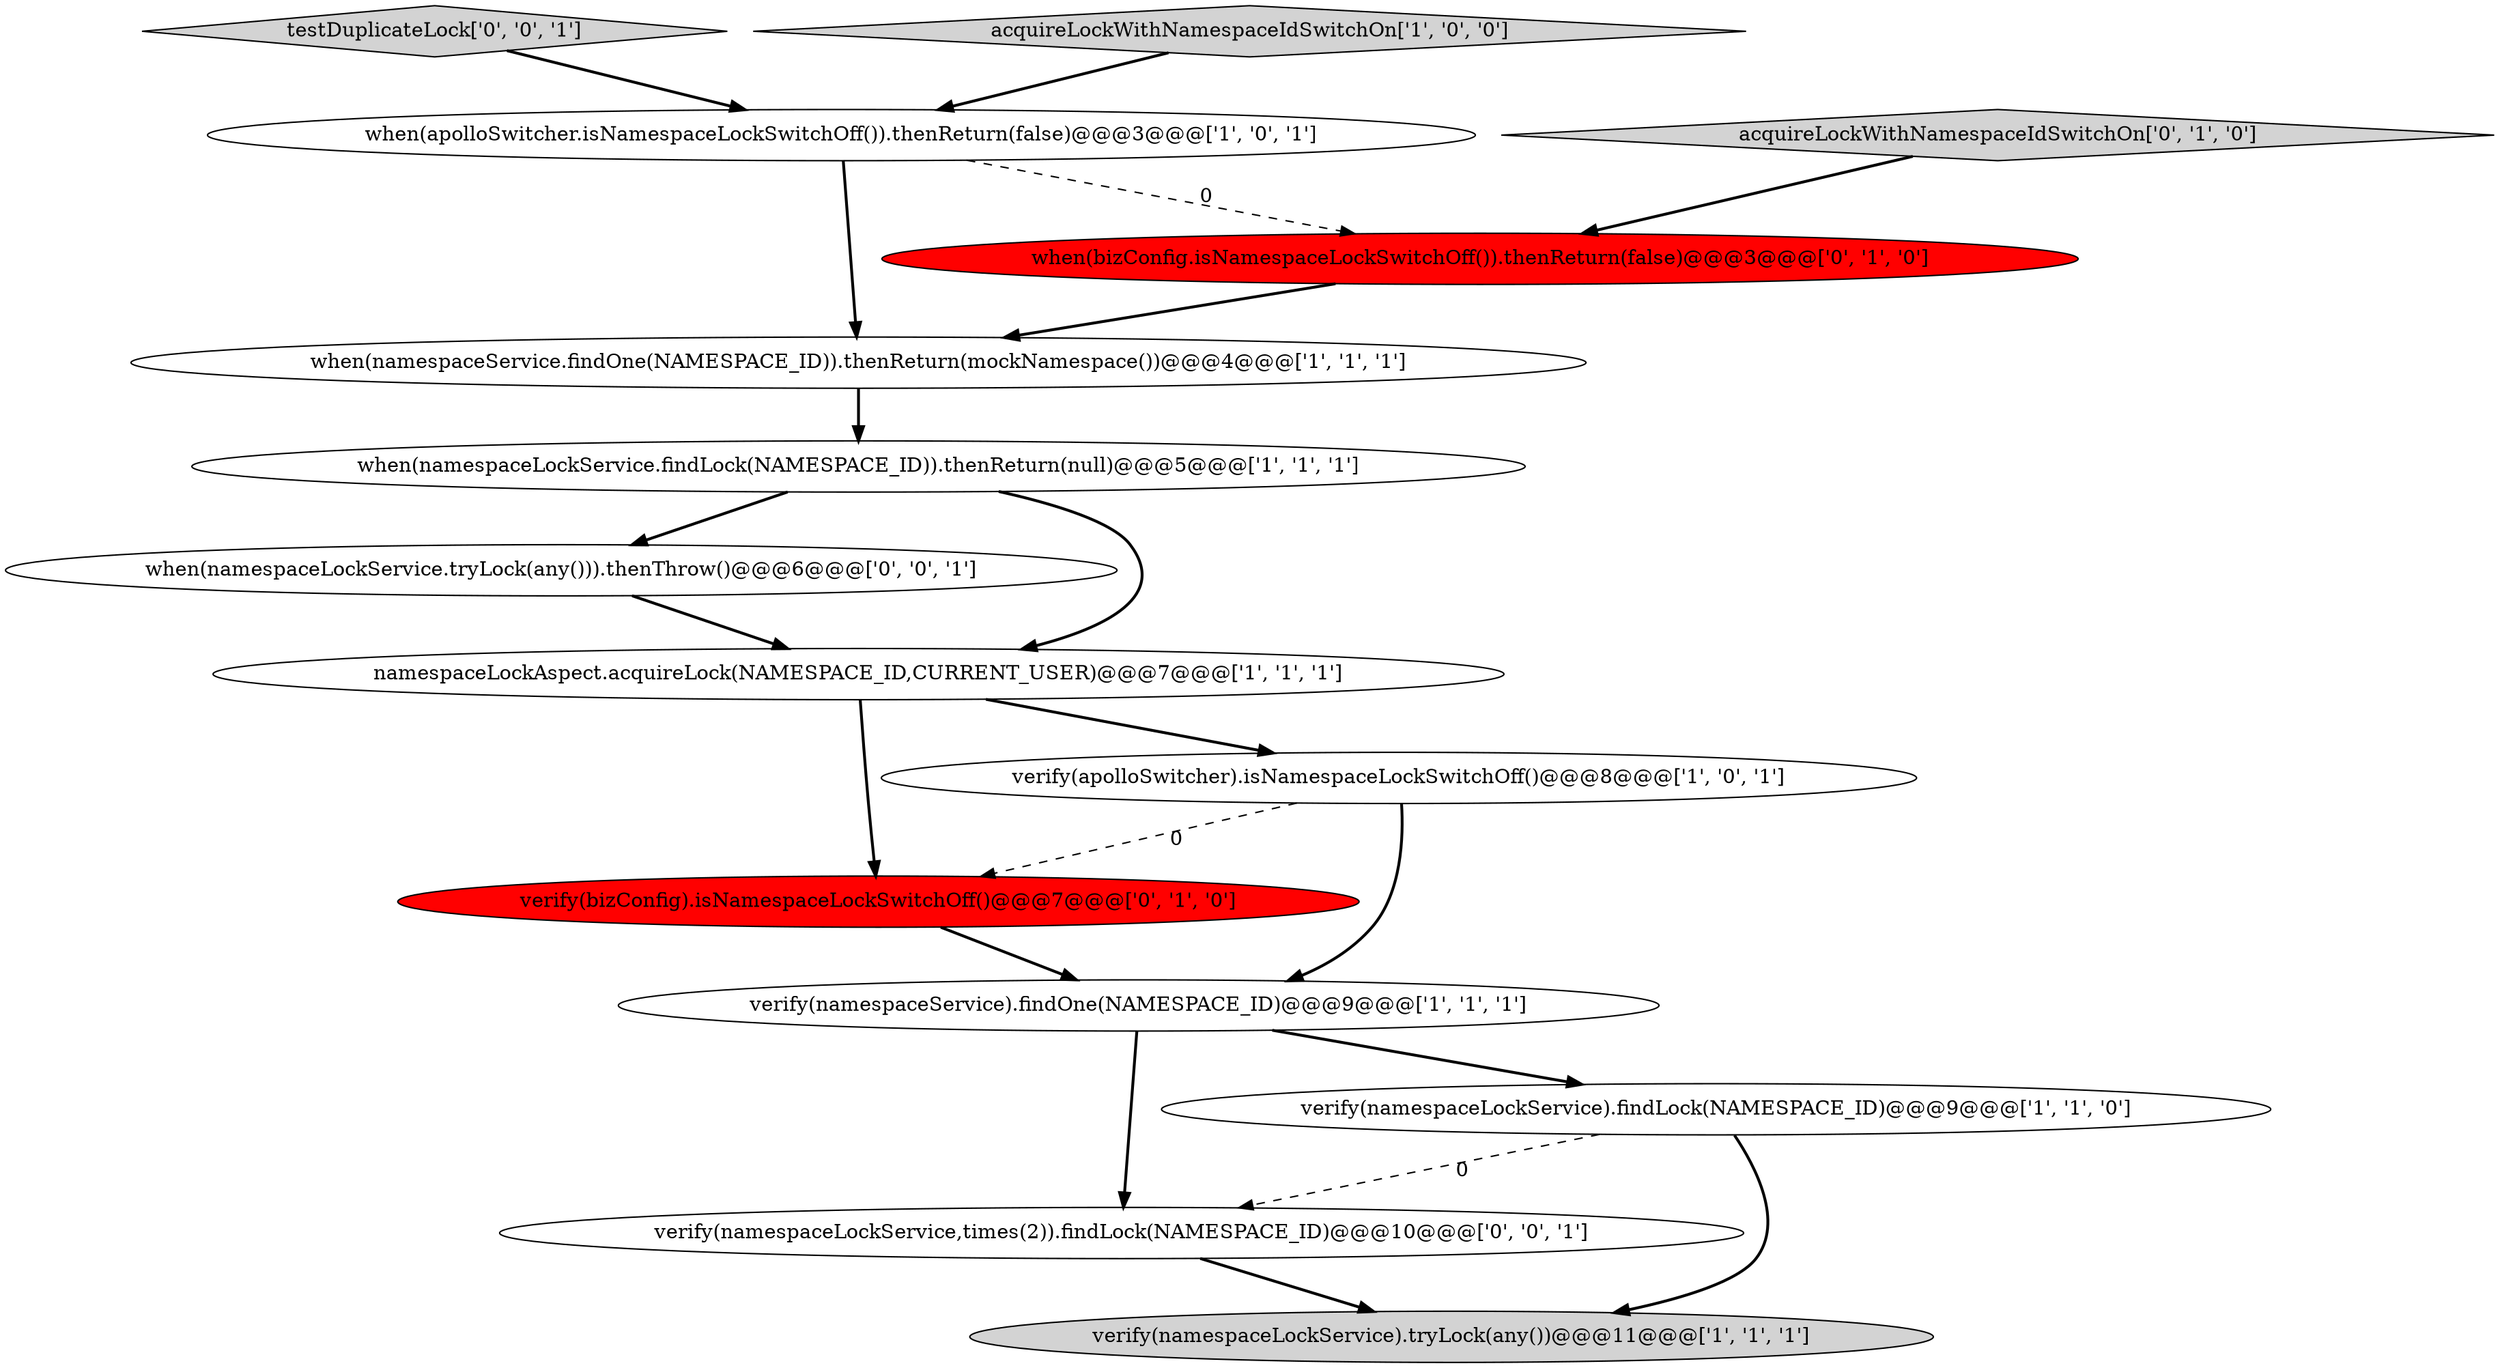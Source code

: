 digraph {
9 [style = filled, label = "when(bizConfig.isNamespaceLockSwitchOff()).thenReturn(false)@@@3@@@['0', '1', '0']", fillcolor = red, shape = ellipse image = "AAA1AAABBB2BBB"];
2 [style = filled, label = "when(namespaceService.findOne(NAMESPACE_ID)).thenReturn(mockNamespace())@@@4@@@['1', '1', '1']", fillcolor = white, shape = ellipse image = "AAA0AAABBB1BBB"];
13 [style = filled, label = "when(namespaceLockService.tryLock(any())).thenThrow()@@@6@@@['0', '0', '1']", fillcolor = white, shape = ellipse image = "AAA0AAABBB3BBB"];
11 [style = filled, label = "verify(bizConfig).isNamespaceLockSwitchOff()@@@7@@@['0', '1', '0']", fillcolor = red, shape = ellipse image = "AAA1AAABBB2BBB"];
5 [style = filled, label = "verify(apolloSwitcher).isNamespaceLockSwitchOff()@@@8@@@['1', '0', '1']", fillcolor = white, shape = ellipse image = "AAA0AAABBB1BBB"];
0 [style = filled, label = "when(apolloSwitcher.isNamespaceLockSwitchOff()).thenReturn(false)@@@3@@@['1', '0', '1']", fillcolor = white, shape = ellipse image = "AAA0AAABBB1BBB"];
14 [style = filled, label = "testDuplicateLock['0', '0', '1']", fillcolor = lightgray, shape = diamond image = "AAA0AAABBB3BBB"];
7 [style = filled, label = "when(namespaceLockService.findLock(NAMESPACE_ID)).thenReturn(null)@@@5@@@['1', '1', '1']", fillcolor = white, shape = ellipse image = "AAA0AAABBB1BBB"];
12 [style = filled, label = "verify(namespaceLockService,times(2)).findLock(NAMESPACE_ID)@@@10@@@['0', '0', '1']", fillcolor = white, shape = ellipse image = "AAA0AAABBB3BBB"];
10 [style = filled, label = "acquireLockWithNamespaceIdSwitchOn['0', '1', '0']", fillcolor = lightgray, shape = diamond image = "AAA0AAABBB2BBB"];
1 [style = filled, label = "acquireLockWithNamespaceIdSwitchOn['1', '0', '0']", fillcolor = lightgray, shape = diamond image = "AAA0AAABBB1BBB"];
6 [style = filled, label = "verify(namespaceLockService).tryLock(any())@@@11@@@['1', '1', '1']", fillcolor = lightgray, shape = ellipse image = "AAA0AAABBB1BBB"];
8 [style = filled, label = "verify(namespaceLockService).findLock(NAMESPACE_ID)@@@9@@@['1', '1', '0']", fillcolor = white, shape = ellipse image = "AAA0AAABBB1BBB"];
3 [style = filled, label = "namespaceLockAspect.acquireLock(NAMESPACE_ID,CURRENT_USER)@@@7@@@['1', '1', '1']", fillcolor = white, shape = ellipse image = "AAA0AAABBB1BBB"];
4 [style = filled, label = "verify(namespaceService).findOne(NAMESPACE_ID)@@@9@@@['1', '1', '1']", fillcolor = white, shape = ellipse image = "AAA0AAABBB1BBB"];
3->11 [style = bold, label=""];
7->13 [style = bold, label=""];
4->12 [style = bold, label=""];
4->8 [style = bold, label=""];
11->4 [style = bold, label=""];
8->12 [style = dashed, label="0"];
3->5 [style = bold, label=""];
8->6 [style = bold, label=""];
10->9 [style = bold, label=""];
2->7 [style = bold, label=""];
1->0 [style = bold, label=""];
0->9 [style = dashed, label="0"];
13->3 [style = bold, label=""];
14->0 [style = bold, label=""];
5->11 [style = dashed, label="0"];
12->6 [style = bold, label=""];
9->2 [style = bold, label=""];
7->3 [style = bold, label=""];
5->4 [style = bold, label=""];
0->2 [style = bold, label=""];
}
